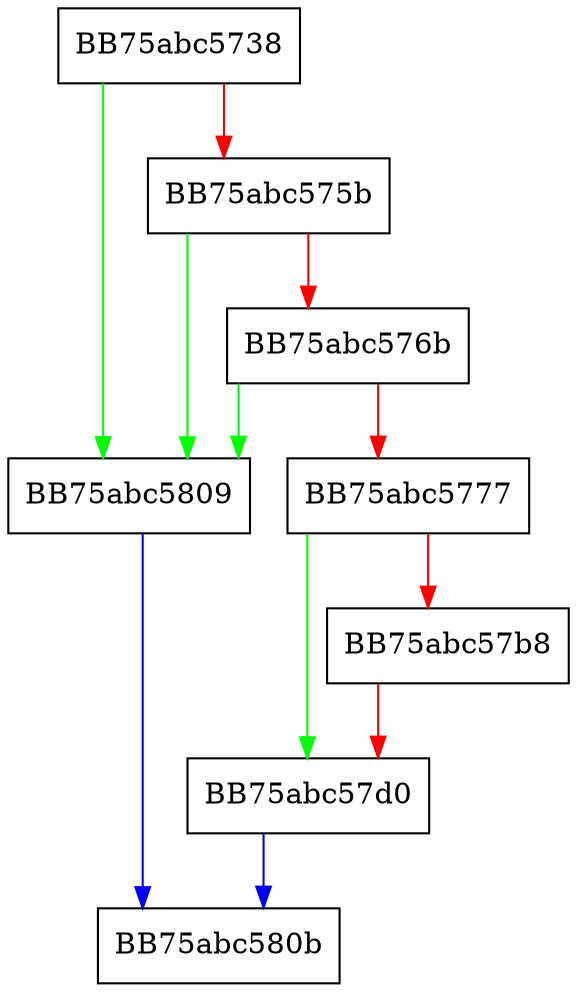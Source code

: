 digraph load_IL {
  node [shape="box"];
  graph [splines=ortho];
  BB75abc5738 -> BB75abc5809 [color="green"];
  BB75abc5738 -> BB75abc575b [color="red"];
  BB75abc575b -> BB75abc5809 [color="green"];
  BB75abc575b -> BB75abc576b [color="red"];
  BB75abc576b -> BB75abc5809 [color="green"];
  BB75abc576b -> BB75abc5777 [color="red"];
  BB75abc5777 -> BB75abc57d0 [color="green"];
  BB75abc5777 -> BB75abc57b8 [color="red"];
  BB75abc57b8 -> BB75abc57d0 [color="red"];
  BB75abc57d0 -> BB75abc580b [color="blue"];
  BB75abc5809 -> BB75abc580b [color="blue"];
}